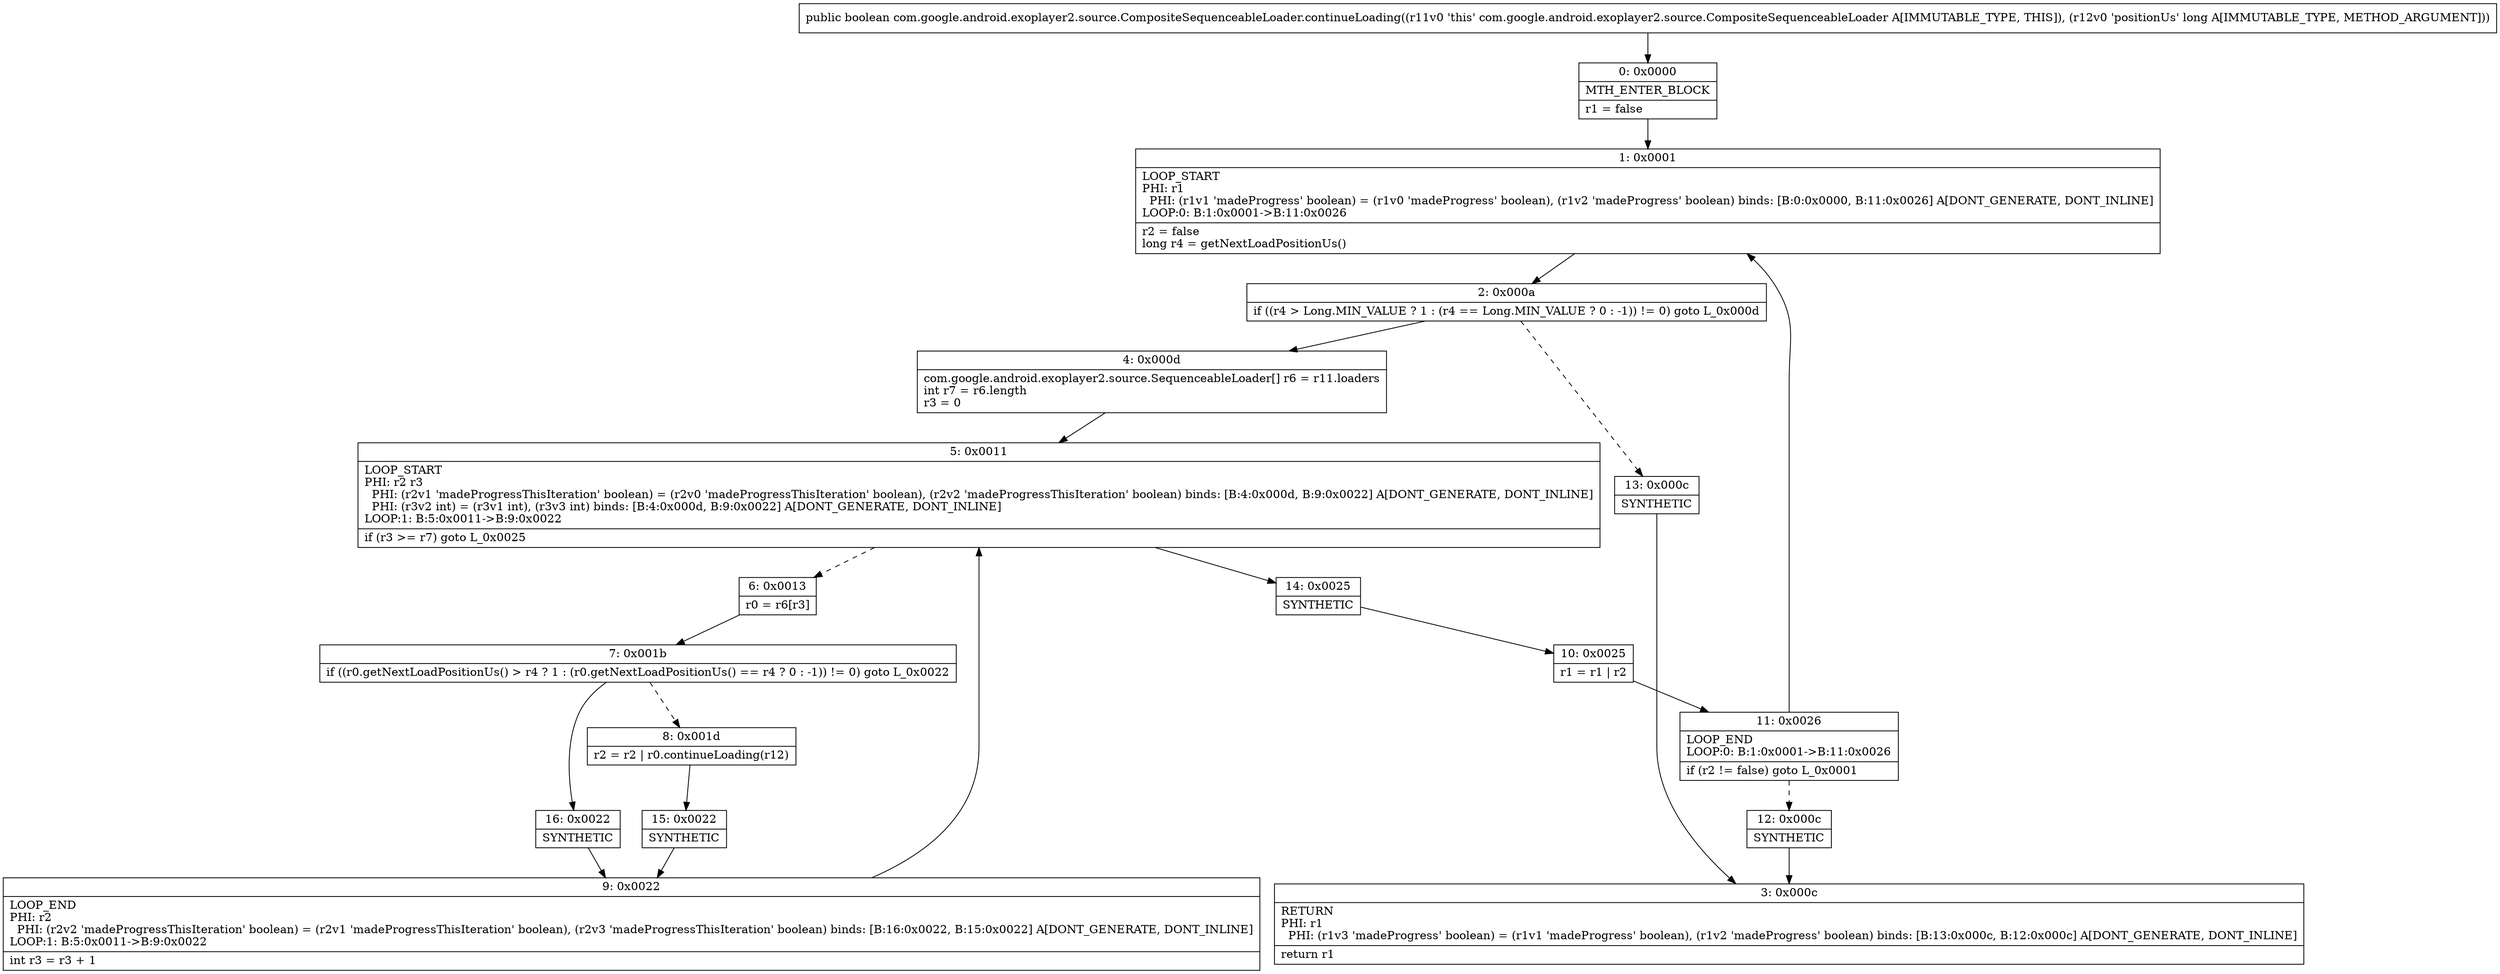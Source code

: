 digraph "CFG forcom.google.android.exoplayer2.source.CompositeSequenceableLoader.continueLoading(J)Z" {
Node_0 [shape=record,label="{0\:\ 0x0000|MTH_ENTER_BLOCK\l|r1 = false\l}"];
Node_1 [shape=record,label="{1\:\ 0x0001|LOOP_START\lPHI: r1 \l  PHI: (r1v1 'madeProgress' boolean) = (r1v0 'madeProgress' boolean), (r1v2 'madeProgress' boolean) binds: [B:0:0x0000, B:11:0x0026] A[DONT_GENERATE, DONT_INLINE]\lLOOP:0: B:1:0x0001\-\>B:11:0x0026\l|r2 = false\llong r4 = getNextLoadPositionUs()\l}"];
Node_2 [shape=record,label="{2\:\ 0x000a|if ((r4 \> Long.MIN_VALUE ? 1 : (r4 == Long.MIN_VALUE ? 0 : \-1)) != 0) goto L_0x000d\l}"];
Node_3 [shape=record,label="{3\:\ 0x000c|RETURN\lPHI: r1 \l  PHI: (r1v3 'madeProgress' boolean) = (r1v1 'madeProgress' boolean), (r1v2 'madeProgress' boolean) binds: [B:13:0x000c, B:12:0x000c] A[DONT_GENERATE, DONT_INLINE]\l|return r1\l}"];
Node_4 [shape=record,label="{4\:\ 0x000d|com.google.android.exoplayer2.source.SequenceableLoader[] r6 = r11.loaders\lint r7 = r6.length\lr3 = 0\l}"];
Node_5 [shape=record,label="{5\:\ 0x0011|LOOP_START\lPHI: r2 r3 \l  PHI: (r2v1 'madeProgressThisIteration' boolean) = (r2v0 'madeProgressThisIteration' boolean), (r2v2 'madeProgressThisIteration' boolean) binds: [B:4:0x000d, B:9:0x0022] A[DONT_GENERATE, DONT_INLINE]\l  PHI: (r3v2 int) = (r3v1 int), (r3v3 int) binds: [B:4:0x000d, B:9:0x0022] A[DONT_GENERATE, DONT_INLINE]\lLOOP:1: B:5:0x0011\-\>B:9:0x0022\l|if (r3 \>= r7) goto L_0x0025\l}"];
Node_6 [shape=record,label="{6\:\ 0x0013|r0 = r6[r3]\l}"];
Node_7 [shape=record,label="{7\:\ 0x001b|if ((r0.getNextLoadPositionUs() \> r4 ? 1 : (r0.getNextLoadPositionUs() == r4 ? 0 : \-1)) != 0) goto L_0x0022\l}"];
Node_8 [shape=record,label="{8\:\ 0x001d|r2 = r2 \| r0.continueLoading(r12)\l}"];
Node_9 [shape=record,label="{9\:\ 0x0022|LOOP_END\lPHI: r2 \l  PHI: (r2v2 'madeProgressThisIteration' boolean) = (r2v1 'madeProgressThisIteration' boolean), (r2v3 'madeProgressThisIteration' boolean) binds: [B:16:0x0022, B:15:0x0022] A[DONT_GENERATE, DONT_INLINE]\lLOOP:1: B:5:0x0011\-\>B:9:0x0022\l|int r3 = r3 + 1\l}"];
Node_10 [shape=record,label="{10\:\ 0x0025|r1 = r1 \| r2\l}"];
Node_11 [shape=record,label="{11\:\ 0x0026|LOOP_END\lLOOP:0: B:1:0x0001\-\>B:11:0x0026\l|if (r2 != false) goto L_0x0001\l}"];
Node_12 [shape=record,label="{12\:\ 0x000c|SYNTHETIC\l}"];
Node_13 [shape=record,label="{13\:\ 0x000c|SYNTHETIC\l}"];
Node_14 [shape=record,label="{14\:\ 0x0025|SYNTHETIC\l}"];
Node_15 [shape=record,label="{15\:\ 0x0022|SYNTHETIC\l}"];
Node_16 [shape=record,label="{16\:\ 0x0022|SYNTHETIC\l}"];
MethodNode[shape=record,label="{public boolean com.google.android.exoplayer2.source.CompositeSequenceableLoader.continueLoading((r11v0 'this' com.google.android.exoplayer2.source.CompositeSequenceableLoader A[IMMUTABLE_TYPE, THIS]), (r12v0 'positionUs' long A[IMMUTABLE_TYPE, METHOD_ARGUMENT])) }"];
MethodNode -> Node_0;
Node_0 -> Node_1;
Node_1 -> Node_2;
Node_2 -> Node_4;
Node_2 -> Node_13[style=dashed];
Node_4 -> Node_5;
Node_5 -> Node_6[style=dashed];
Node_5 -> Node_14;
Node_6 -> Node_7;
Node_7 -> Node_8[style=dashed];
Node_7 -> Node_16;
Node_8 -> Node_15;
Node_9 -> Node_5;
Node_10 -> Node_11;
Node_11 -> Node_1;
Node_11 -> Node_12[style=dashed];
Node_12 -> Node_3;
Node_13 -> Node_3;
Node_14 -> Node_10;
Node_15 -> Node_9;
Node_16 -> Node_9;
}

